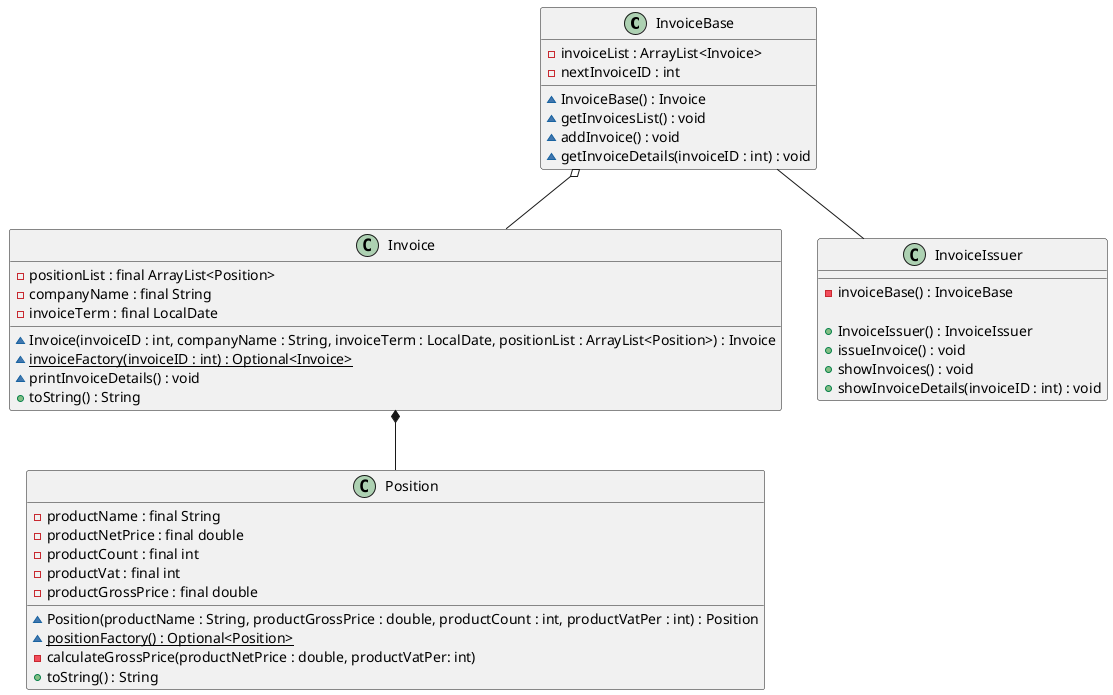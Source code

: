 @startuml
class InvoiceBase {
    -invoiceList : ArrayList<Invoice>
    -nextInvoiceID : int

    ~InvoiceBase() : Invoice
    ~getInvoicesList() : void
    ~addInvoice() : void
    ~getInvoiceDetails(invoiceID : int) : void
}

class Invoice {
    -positionList : final ArrayList<Position>
    -companyName : final String
    -invoiceTerm : final LocalDate

    ~Invoice(invoiceID : int, companyName : String, invoiceTerm : LocalDate, positionList : ArrayList<Position>) : Invoice
    ~{static}invoiceFactory(invoiceID : int) : Optional<Invoice>
    ~printInvoiceDetails() : void
    +toString() : String
}

class Position {
    -productName : final String
    -productNetPrice : final double
    -productCount : final int
    -productVat : final int
    -productGrossPrice : final double

    ~Position(productName : String, productGrossPrice : double, productCount : int, productVatPer : int) : Position
    ~{static}positionFactory() : Optional<Position>
    -calculateGrossPrice(productNetPrice : double, productVatPer: int)
    +toString() : String
}

class InvoiceIssuer {
    -invoiceBase() : InvoiceBase

    +InvoiceIssuer() : InvoiceIssuer
    +issueInvoice() : void
    +showInvoices() : void
    +showInvoiceDetails(invoiceID : int) : void
}

InvoiceBase -- InvoiceIssuer
InvoiceBase o-- Invoice
Invoice *-- Position
@enduml